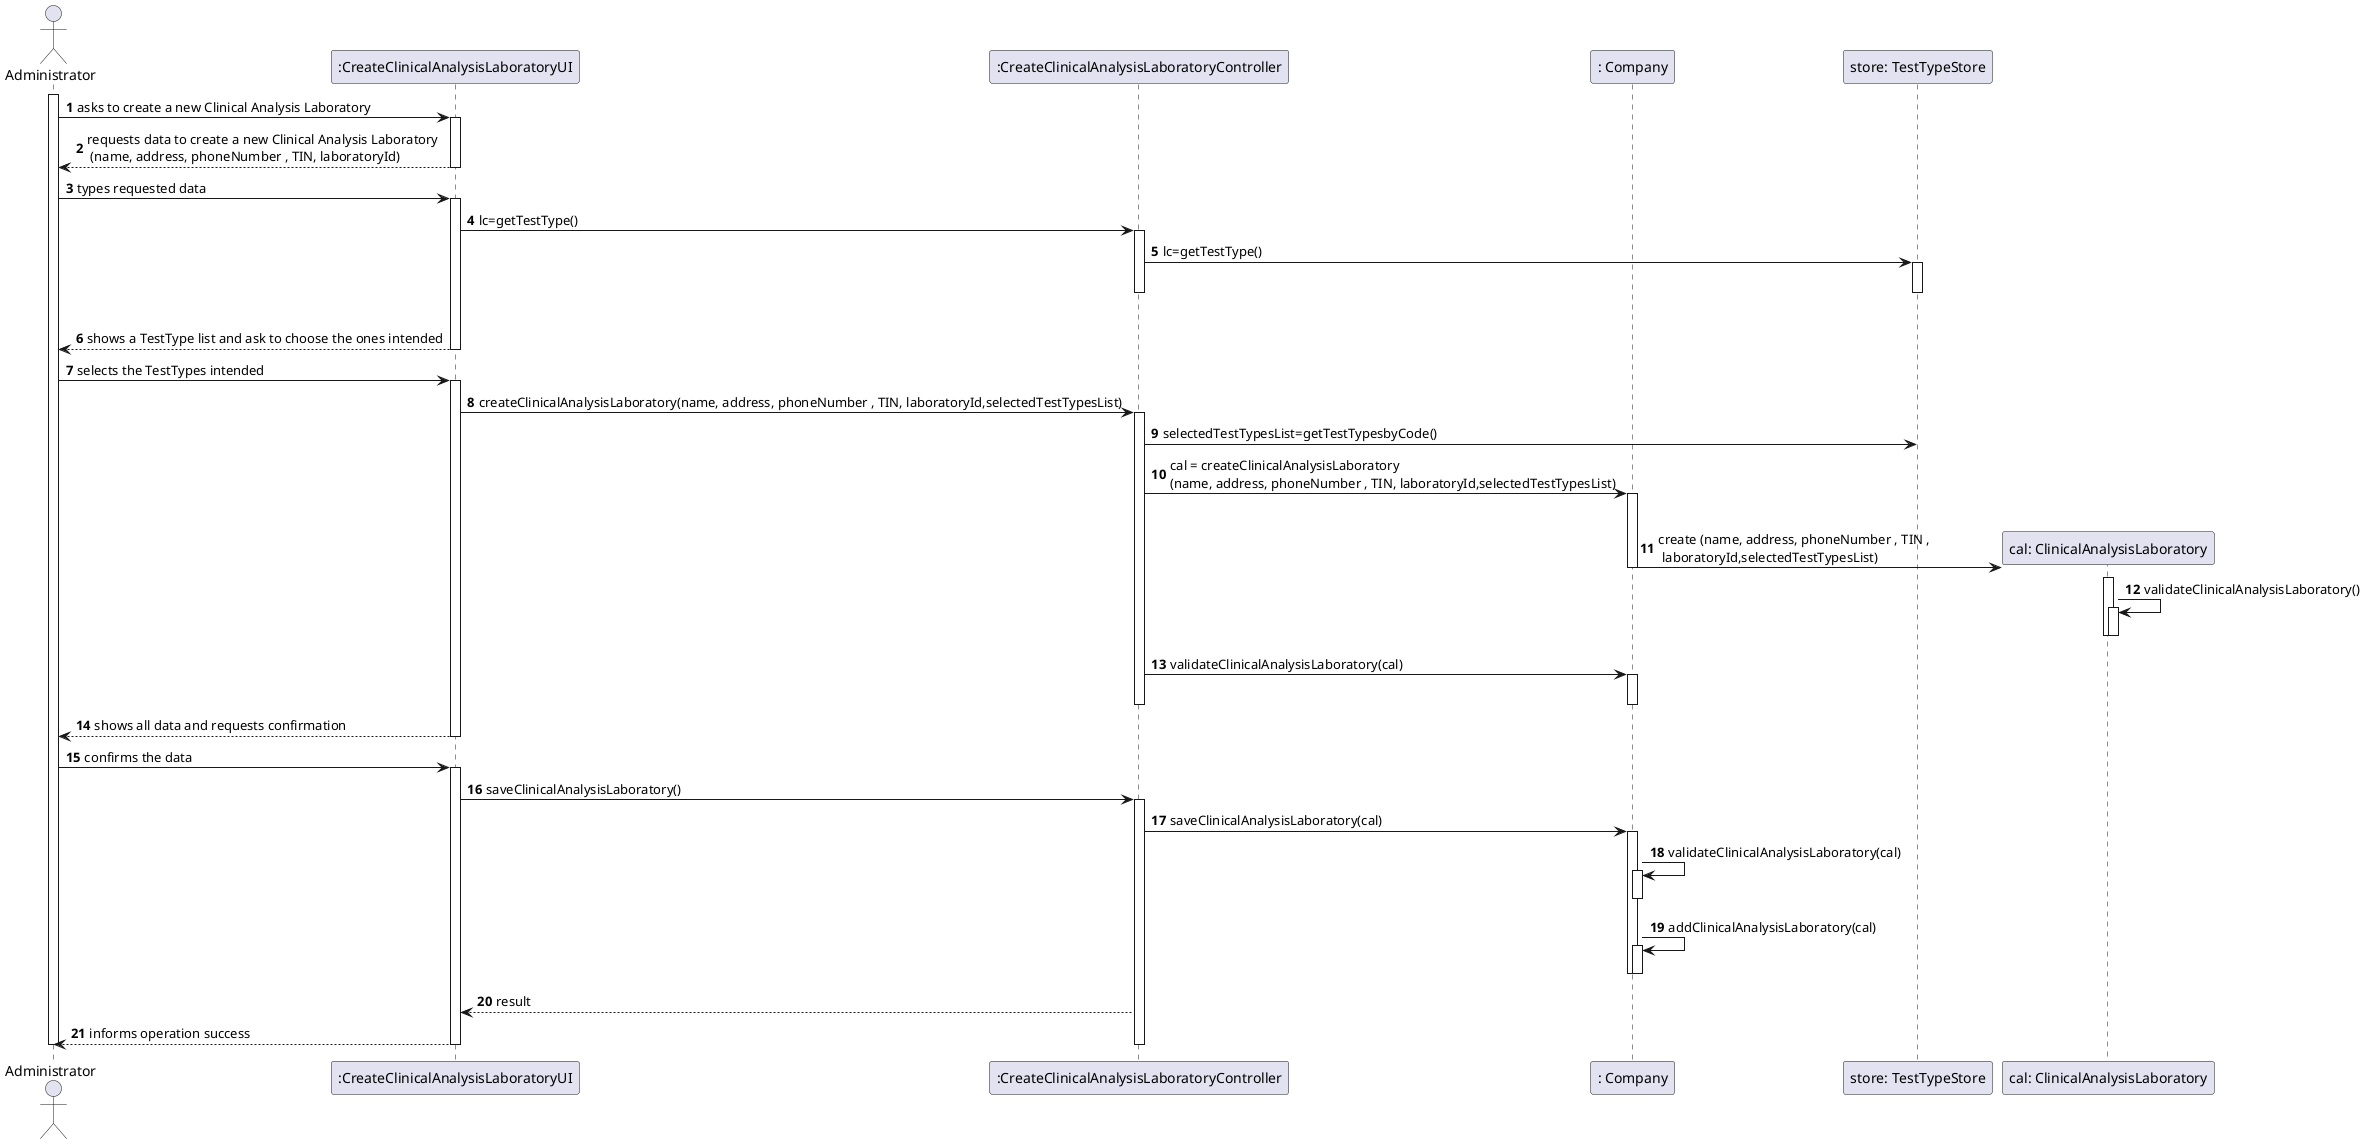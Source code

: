 @startuml
autonumber
actor "Administrator" as ADM

participant ":CreateClinicalAnalysisLaboratoryUI" as UI
participant ":CreateClinicalAnalysisLaboratoryController" as CTRL
participant ": Company" as Comp
participant "store: TestTypeStore" as TTS
participant "cal: ClinicalAnalysisLaboratory" as CAL

activate ADM
ADM -> UI : asks to create a new Clinical Analysis Laboratory
activate UI
UI --> ADM : requests data to create a new Clinical Analysis Laboratory \n (name, address, phoneNumber , TIN, laboratoryId)
deactivate UI

ADM -> UI : types requested data
activate UI

UI -> CTRL : lc=getTestType()
activate CTRL

CTRL -> TTS : lc=getTestType()
activate TTS
|||
deactivate TTS
deactivate CTRL

UI --> ADM : shows a TestType list and ask to choose the ones intended
deactivate UI

ADM -> UI : selects the TestTypes intended
activate UI

UI -> CTRL : createClinicalAnalysisLaboratory(name, address, phoneNumber , TIN, laboratoryId,selectedTestTypesList)
activate CTRL


CTRL -> TTS : selectedTestTypesList=getTestTypesbyCode()

CTRL -> Comp: cal = createClinicalAnalysisLaboratory\n(name, address, phoneNumber , TIN, laboratoryId,selectedTestTypesList)
activate Comp
|||
Comp -> CAL**: create (name, address, phoneNumber , TIN ,\n laboratoryId,selectedTestTypesList)
deactivate Comp

activate CAL
CAL -> CAL: validateClinicalAnalysisLaboratory()
activate CAL
deactivate CAL
deactivate CAL

CTRL -> Comp : validateClinicalAnalysisLaboratory(cal)
activate Comp
deactivate Comp
deactivate CTRL

UI --> ADM: shows all data and requests confirmation
deactivate CTRL
deactivate UI

ADM -> UI : confirms the data
activate UI
UI -> CTRL : saveClinicalAnalysisLaboratory()
activate CTRL

CTRL -> Comp : saveClinicalAnalysisLaboratory(cal)
activate Comp

Comp -> Comp: validateClinicalAnalysisLaboratory(cal)
activate Comp
deactivate Comp
Comp -> Comp: addClinicalAnalysisLaboratory(cal)
activate Comp
deactivate Comp
deactivate Comp

CTRL --> UI : result

UI --> ADM : informs operation success
deactivate CTRL
deactivate UI

deactivate ADM

@enduml